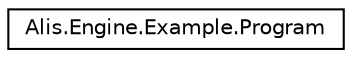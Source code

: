 digraph "Graphical Class Hierarchy"
{
 // LATEX_PDF_SIZE
  edge [fontname="Helvetica",fontsize="10",labelfontname="Helvetica",labelfontsize="10"];
  node [fontname="Helvetica",fontsize="10",shape=record];
  rankdir="LR";
  Node0 [label="Alis.Engine.Example.Program",height=0.2,width=0.4,color="black", fillcolor="white", style="filled",URL="$class_alis_1_1_engine_1_1_example_1_1_program.html",tooltip="The program class"];
}

